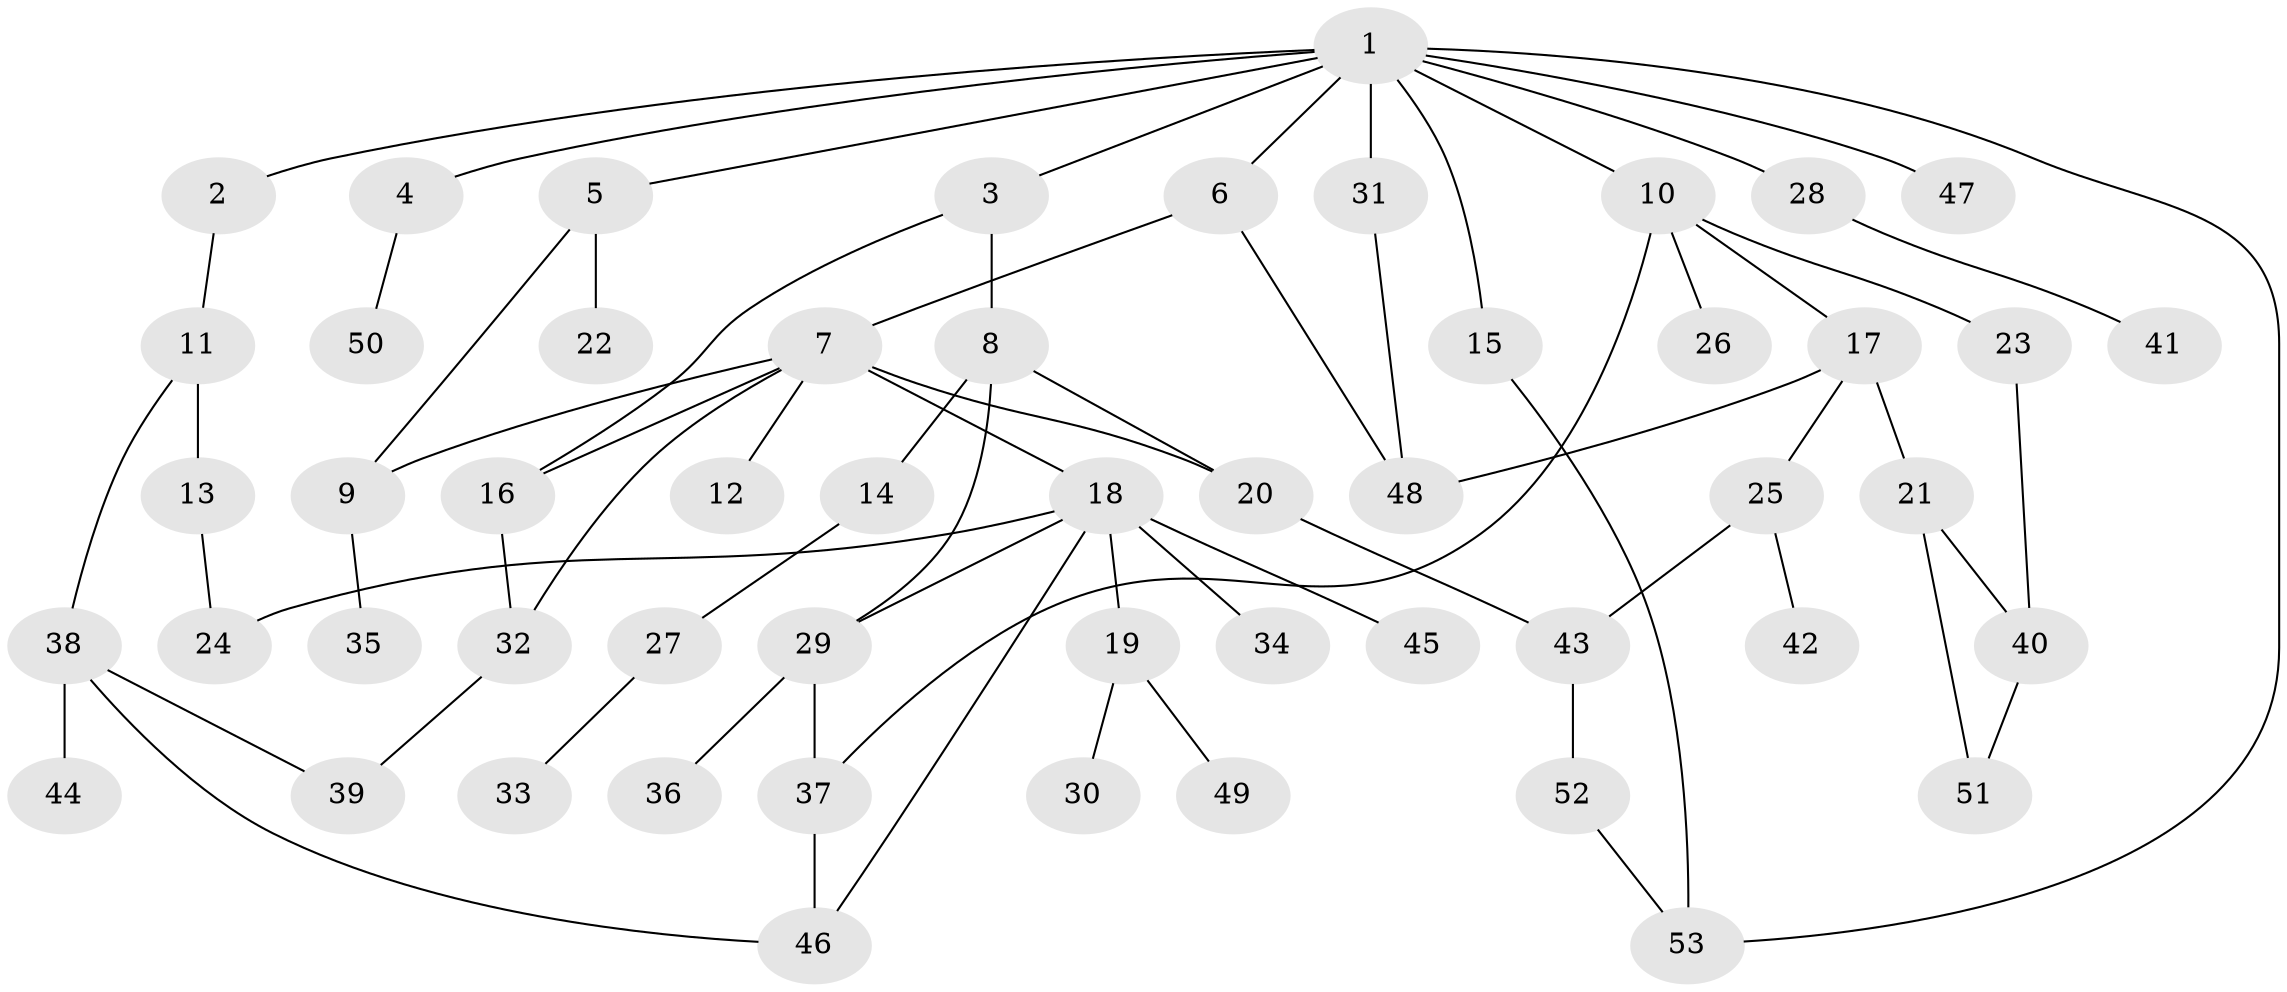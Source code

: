 // coarse degree distribution, {11: 0.02857142857142857, 2: 0.22857142857142856, 5: 0.08571428571428572, 3: 0.2, 7: 0.02857142857142857, 6: 0.05714285714285714, 1: 0.34285714285714286, 4: 0.02857142857142857}
// Generated by graph-tools (version 1.1) at 2025/23/03/03/25 07:23:31]
// undirected, 53 vertices, 69 edges
graph export_dot {
graph [start="1"]
  node [color=gray90,style=filled];
  1;
  2;
  3;
  4;
  5;
  6;
  7;
  8;
  9;
  10;
  11;
  12;
  13;
  14;
  15;
  16;
  17;
  18;
  19;
  20;
  21;
  22;
  23;
  24;
  25;
  26;
  27;
  28;
  29;
  30;
  31;
  32;
  33;
  34;
  35;
  36;
  37;
  38;
  39;
  40;
  41;
  42;
  43;
  44;
  45;
  46;
  47;
  48;
  49;
  50;
  51;
  52;
  53;
  1 -- 2;
  1 -- 3;
  1 -- 4;
  1 -- 5;
  1 -- 6;
  1 -- 10;
  1 -- 15;
  1 -- 28;
  1 -- 31;
  1 -- 47;
  1 -- 53;
  2 -- 11;
  3 -- 8;
  3 -- 16;
  4 -- 50;
  5 -- 9;
  5 -- 22;
  6 -- 7;
  6 -- 48;
  7 -- 12;
  7 -- 18;
  7 -- 20;
  7 -- 32;
  7 -- 9;
  7 -- 16;
  8 -- 14;
  8 -- 29;
  8 -- 20;
  9 -- 35;
  10 -- 17;
  10 -- 23;
  10 -- 26;
  10 -- 37;
  11 -- 13;
  11 -- 38;
  13 -- 24;
  14 -- 27;
  15 -- 53;
  16 -- 32;
  17 -- 21;
  17 -- 25;
  17 -- 48;
  18 -- 19;
  18 -- 24;
  18 -- 34;
  18 -- 45;
  18 -- 29;
  18 -- 46;
  19 -- 30;
  19 -- 49;
  20 -- 43;
  21 -- 40;
  21 -- 51;
  23 -- 40;
  25 -- 42;
  25 -- 43;
  27 -- 33;
  28 -- 41;
  29 -- 36;
  29 -- 37;
  31 -- 48;
  32 -- 39;
  37 -- 46;
  38 -- 44;
  38 -- 46;
  38 -- 39;
  40 -- 51;
  43 -- 52;
  52 -- 53;
}

